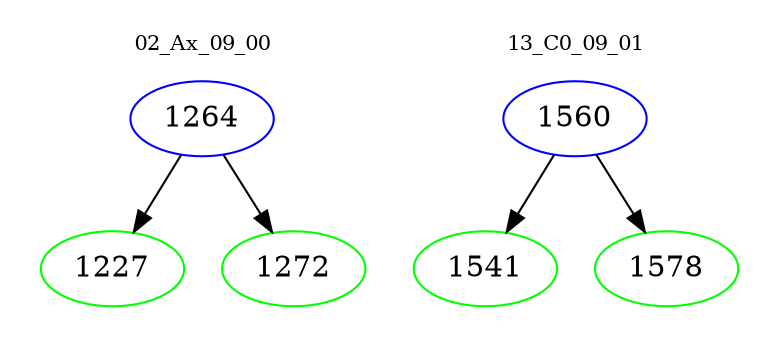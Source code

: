 digraph{
subgraph cluster_0 {
color = white
label = "02_Ax_09_00";
fontsize=10;
T0_1264 [label="1264", color="blue"]
T0_1264 -> T0_1227 [color="black"]
T0_1227 [label="1227", color="green"]
T0_1264 -> T0_1272 [color="black"]
T0_1272 [label="1272", color="green"]
}
subgraph cluster_1 {
color = white
label = "13_C0_09_01";
fontsize=10;
T1_1560 [label="1560", color="blue"]
T1_1560 -> T1_1541 [color="black"]
T1_1541 [label="1541", color="green"]
T1_1560 -> T1_1578 [color="black"]
T1_1578 [label="1578", color="green"]
}
}

